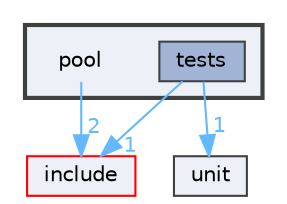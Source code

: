 digraph "pool"
{
 // LATEX_PDF_SIZE
  bgcolor="transparent";
  edge [fontname=Helvetica,fontsize=10,labelfontname=Helvetica,labelfontsize=10];
  node [fontname=Helvetica,fontsize=10,shape=box,height=0.2,width=0.4];
  compound=true
  subgraph clusterdir_cb9e5f3fc2694b8444c3259f896ee527 {
    graph [ bgcolor="#edf0f7", pencolor="grey25", label="", fontname=Helvetica,fontsize=10 style="filled,bold", URL="dir_cb9e5f3fc2694b8444c3259f896ee527.html",tooltip=""]
    dir_cb9e5f3fc2694b8444c3259f896ee527 [shape=plaintext, label="pool"];
  dir_82020cf9e882a3e4b42230d711071c62 [label="tests", fillcolor="#a2b4d6", color="grey25", style="filled", URL="dir_82020cf9e882a3e4b42230d711071c62.html",tooltip=""];
  }
  dir_d44c64559bbebec7f509842c48db8b23 [label="include", fillcolor="#edf0f7", color="red", style="filled", URL="dir_d44c64559bbebec7f509842c48db8b23.html",tooltip=""];
  dir_cc0b5cae3b7a81a4c0ef074802e575f9 [label="unit", fillcolor="#edf0f7", color="grey25", style="filled", URL="dir_cc0b5cae3b7a81a4c0ef074802e575f9.html",tooltip=""];
  dir_cb9e5f3fc2694b8444c3259f896ee527->dir_d44c64559bbebec7f509842c48db8b23 [headlabel="2", labeldistance=1.5 headhref="dir_000006_000003.html" href="dir_000006_000003.html" color="steelblue1" fontcolor="steelblue1"];
  dir_82020cf9e882a3e4b42230d711071c62->dir_cc0b5cae3b7a81a4c0ef074802e575f9 [headlabel="1", labeldistance=1.5 headhref="dir_000011_000013.html" href="dir_000011_000013.html" color="steelblue1" fontcolor="steelblue1"];
  dir_82020cf9e882a3e4b42230d711071c62->dir_d44c64559bbebec7f509842c48db8b23 [headlabel="1", labeldistance=1.5 headhref="dir_000011_000003.html" href="dir_000011_000003.html" color="steelblue1" fontcolor="steelblue1"];
}
